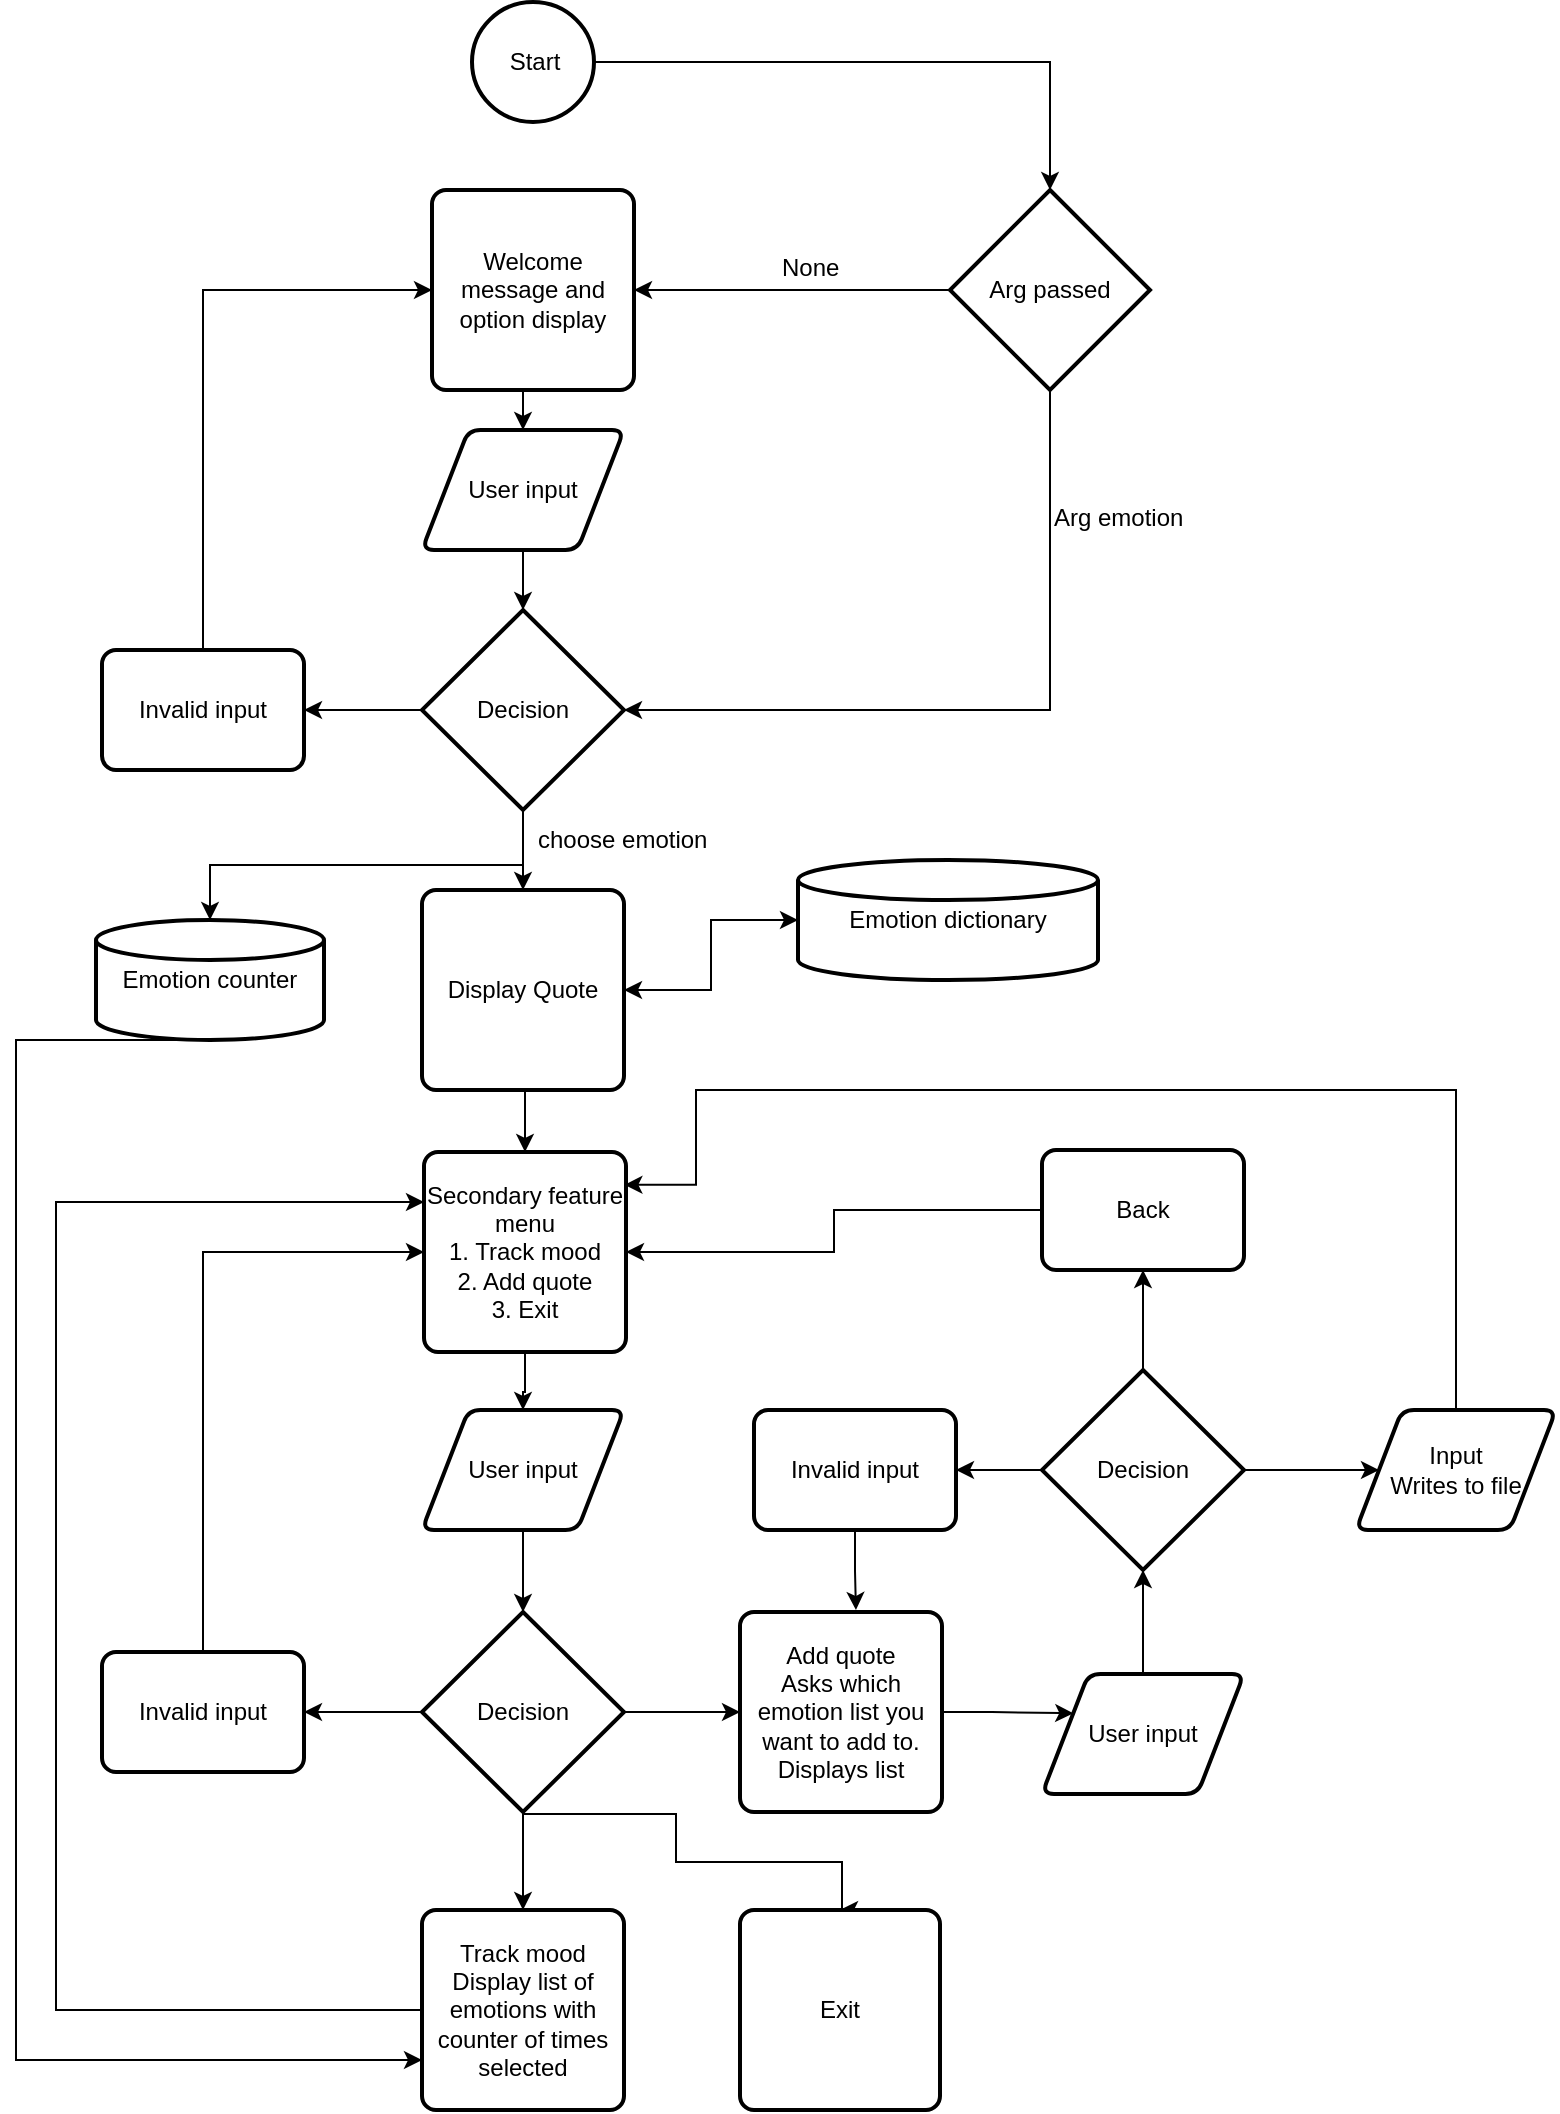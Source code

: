 <mxfile version="10.8.1" type="device"><diagram id="h89-vANVMPx1bfLBEafN" name="Page-1"><mxGraphModel dx="1426" dy="634" grid="1" gridSize="10" guides="1" tooltips="1" connect="1" arrows="1" fold="1" page="1" pageScale="1" pageWidth="850" pageHeight="1100" math="0" shadow="0"><root><mxCell id="0"/><mxCell id="1" parent="0"/><mxCell id="ApDJKCCjEXPtYTTAD5XJ-69" style="edgeStyle=orthogonalEdgeStyle;rounded=0;orthogonalLoop=1;jettySize=auto;html=1;exitX=1;exitY=0.5;exitDx=0;exitDy=0;exitPerimeter=0;entryX=0.5;entryY=0;entryDx=0;entryDy=0;entryPerimeter=0;" edge="1" parent="1" source="ApDJKCCjEXPtYTTAD5XJ-1" target="ApDJKCCjEXPtYTTAD5XJ-68"><mxGeometry relative="1" as="geometry"/></mxCell><mxCell id="ApDJKCCjEXPtYTTAD5XJ-1" value="Start" style="verticalLabelPosition=middle;verticalAlign=middle;html=1;strokeWidth=2;shape=mxgraph.flowchart.on-page_reference;labelPosition=center;align=center;" vertex="1" parent="1"><mxGeometry x="258" y="16" width="61" height="60" as="geometry"/></mxCell><mxCell id="ApDJKCCjEXPtYTTAD5XJ-10" style="edgeStyle=orthogonalEdgeStyle;rounded=0;orthogonalLoop=1;jettySize=auto;html=1;exitX=0.5;exitY=1;exitDx=0;exitDy=0;entryX=0.5;entryY=0;entryDx=0;entryDy=0;" edge="1" parent="1" source="ApDJKCCjEXPtYTTAD5XJ-6" target="ApDJKCCjEXPtYTTAD5XJ-8"><mxGeometry relative="1" as="geometry"/></mxCell><mxCell id="ApDJKCCjEXPtYTTAD5XJ-6" value="Welcome message and option display" style="rounded=1;whiteSpace=wrap;html=1;absoluteArcSize=1;arcSize=14;strokeWidth=2;" vertex="1" parent="1"><mxGeometry x="238" y="110" width="101" height="100" as="geometry"/></mxCell><mxCell id="ApDJKCCjEXPtYTTAD5XJ-22" style="edgeStyle=orthogonalEdgeStyle;rounded=0;orthogonalLoop=1;jettySize=auto;html=1;exitX=0.5;exitY=1;exitDx=0;exitDy=0;" edge="1" parent="1" source="ApDJKCCjEXPtYTTAD5XJ-8" target="ApDJKCCjEXPtYTTAD5XJ-18"><mxGeometry relative="1" as="geometry"/></mxCell><mxCell id="ApDJKCCjEXPtYTTAD5XJ-8" value="User input" style="verticalLabelPosition=middle;verticalAlign=middle;html=1;strokeWidth=2;shape=parallelogram;perimeter=parallelogramPerimeter;whiteSpace=wrap;rounded=1;arcSize=12;size=0.23;labelPosition=center;align=center;" vertex="1" parent="1"><mxGeometry x="233" y="230" width="101" height="60" as="geometry"/></mxCell><mxCell id="ApDJKCCjEXPtYTTAD5XJ-13" style="edgeStyle=orthogonalEdgeStyle;rounded=0;orthogonalLoop=1;jettySize=auto;html=1;exitX=0.5;exitY=0;exitDx=0;exitDy=0;entryX=0;entryY=0.5;entryDx=0;entryDy=0;" edge="1" parent="1" source="ApDJKCCjEXPtYTTAD5XJ-12" target="ApDJKCCjEXPtYTTAD5XJ-6"><mxGeometry relative="1" as="geometry"/></mxCell><mxCell id="ApDJKCCjEXPtYTTAD5XJ-12" value="Invalid input" style="rounded=1;whiteSpace=wrap;html=1;absoluteArcSize=1;arcSize=14;strokeWidth=2;" vertex="1" parent="1"><mxGeometry x="73" y="340" width="101" height="60" as="geometry"/></mxCell><mxCell id="ApDJKCCjEXPtYTTAD5XJ-25" style="edgeStyle=orthogonalEdgeStyle;rounded=0;orthogonalLoop=1;jettySize=auto;html=1;exitX=1;exitY=0.5;exitDx=0;exitDy=0;entryX=0.5;entryY=0;entryDx=0;entryDy=0;" edge="1" parent="1" source="ApDJKCCjEXPtYTTAD5XJ-17" target="ApDJKCCjEXPtYTTAD5XJ-24"><mxGeometry relative="1" as="geometry"/></mxCell><mxCell id="ApDJKCCjEXPtYTTAD5XJ-62" style="edgeStyle=orthogonalEdgeStyle;rounded=0;orthogonalLoop=1;jettySize=auto;html=1;exitX=0.5;exitY=0;exitDx=0;exitDy=0;entryX=0;entryY=0.5;entryDx=0;entryDy=0;entryPerimeter=0;" edge="1" parent="1" source="ApDJKCCjEXPtYTTAD5XJ-17" target="ApDJKCCjEXPtYTTAD5XJ-61"><mxGeometry relative="1" as="geometry"/></mxCell><mxCell id="ApDJKCCjEXPtYTTAD5XJ-17" value="Display Quote" style="rounded=1;whiteSpace=wrap;html=1;absoluteArcSize=1;arcSize=14;strokeWidth=2;direction=south;" vertex="1" parent="1"><mxGeometry x="233" y="460" width="101" height="100" as="geometry"/></mxCell><mxCell id="ApDJKCCjEXPtYTTAD5XJ-21" style="edgeStyle=orthogonalEdgeStyle;rounded=0;orthogonalLoop=1;jettySize=auto;html=1;exitX=0.5;exitY=1;exitDx=0;exitDy=0;exitPerimeter=0;entryX=0;entryY=0.5;entryDx=0;entryDy=0;" edge="1" parent="1" source="ApDJKCCjEXPtYTTAD5XJ-18" target="ApDJKCCjEXPtYTTAD5XJ-17"><mxGeometry relative="1" as="geometry"/></mxCell><mxCell id="ApDJKCCjEXPtYTTAD5XJ-23" style="edgeStyle=orthogonalEdgeStyle;rounded=0;orthogonalLoop=1;jettySize=auto;html=1;exitX=0;exitY=0.5;exitDx=0;exitDy=0;exitPerimeter=0;entryX=1;entryY=0.5;entryDx=0;entryDy=0;" edge="1" parent="1" source="ApDJKCCjEXPtYTTAD5XJ-18" target="ApDJKCCjEXPtYTTAD5XJ-12"><mxGeometry relative="1" as="geometry"/></mxCell><mxCell id="ApDJKCCjEXPtYTTAD5XJ-66" style="edgeStyle=orthogonalEdgeStyle;rounded=0;orthogonalLoop=1;jettySize=auto;html=1;exitX=0.5;exitY=1;exitDx=0;exitDy=0;exitPerimeter=0;entryX=0.5;entryY=0;entryDx=0;entryDy=0;entryPerimeter=0;" edge="1" parent="1" source="ApDJKCCjEXPtYTTAD5XJ-18" target="ApDJKCCjEXPtYTTAD5XJ-64"><mxGeometry relative="1" as="geometry"/></mxCell><mxCell id="ApDJKCCjEXPtYTTAD5XJ-18" value="Decision" style="strokeWidth=2;html=1;shape=mxgraph.flowchart.decision;whiteSpace=wrap;" vertex="1" parent="1"><mxGeometry x="233" y="320" width="101" height="100" as="geometry"/></mxCell><mxCell id="ApDJKCCjEXPtYTTAD5XJ-28" style="edgeStyle=orthogonalEdgeStyle;rounded=0;orthogonalLoop=1;jettySize=auto;html=1;exitX=0.5;exitY=1;exitDx=0;exitDy=0;" edge="1" parent="1" source="ApDJKCCjEXPtYTTAD5XJ-24" target="ApDJKCCjEXPtYTTAD5XJ-26"><mxGeometry relative="1" as="geometry"/></mxCell><mxCell id="ApDJKCCjEXPtYTTAD5XJ-24" value="Secondary feature menu&lt;br&gt;1. Track mood&lt;br&gt;2. Add quote&lt;br&gt;3. Exit&lt;br&gt;" style="rounded=1;whiteSpace=wrap;html=1;absoluteArcSize=1;arcSize=14;strokeWidth=2;" vertex="1" parent="1"><mxGeometry x="234" y="591" width="101" height="100" as="geometry"/></mxCell><mxCell id="ApDJKCCjEXPtYTTAD5XJ-29" style="edgeStyle=orthogonalEdgeStyle;rounded=0;orthogonalLoop=1;jettySize=auto;html=1;exitX=0.5;exitY=1;exitDx=0;exitDy=0;" edge="1" parent="1" source="ApDJKCCjEXPtYTTAD5XJ-26" target="ApDJKCCjEXPtYTTAD5XJ-27"><mxGeometry relative="1" as="geometry"/></mxCell><mxCell id="ApDJKCCjEXPtYTTAD5XJ-26" value="User input" style="verticalLabelPosition=middle;verticalAlign=middle;html=1;strokeWidth=2;shape=parallelogram;perimeter=parallelogramPerimeter;whiteSpace=wrap;rounded=1;arcSize=12;size=0.23;labelPosition=center;align=center;" vertex="1" parent="1"><mxGeometry x="233" y="720" width="101" height="60" as="geometry"/></mxCell><mxCell id="ApDJKCCjEXPtYTTAD5XJ-31" style="edgeStyle=orthogonalEdgeStyle;rounded=0;orthogonalLoop=1;jettySize=auto;html=1;exitX=0;exitY=0.5;exitDx=0;exitDy=0;exitPerimeter=0;" edge="1" parent="1" source="ApDJKCCjEXPtYTTAD5XJ-27" target="ApDJKCCjEXPtYTTAD5XJ-30"><mxGeometry relative="1" as="geometry"/></mxCell><mxCell id="ApDJKCCjEXPtYTTAD5XJ-34" style="edgeStyle=orthogonalEdgeStyle;rounded=0;orthogonalLoop=1;jettySize=auto;html=1;exitX=0.5;exitY=1;exitDx=0;exitDy=0;exitPerimeter=0;entryX=0.5;entryY=0;entryDx=0;entryDy=0;" edge="1" parent="1" source="ApDJKCCjEXPtYTTAD5XJ-27" target="ApDJKCCjEXPtYTTAD5XJ-33"><mxGeometry relative="1" as="geometry"/></mxCell><mxCell id="ApDJKCCjEXPtYTTAD5XJ-36" style="edgeStyle=orthogonalEdgeStyle;rounded=0;orthogonalLoop=1;jettySize=auto;html=1;exitX=1;exitY=0.5;exitDx=0;exitDy=0;exitPerimeter=0;entryX=0;entryY=0.5;entryDx=0;entryDy=0;" edge="1" parent="1" source="ApDJKCCjEXPtYTTAD5XJ-27" target="ApDJKCCjEXPtYTTAD5XJ-35"><mxGeometry relative="1" as="geometry"/></mxCell><mxCell id="ApDJKCCjEXPtYTTAD5XJ-59" style="edgeStyle=orthogonalEdgeStyle;rounded=0;orthogonalLoop=1;jettySize=auto;html=1;exitX=0.5;exitY=1;exitDx=0;exitDy=0;exitPerimeter=0;entryX=0.5;entryY=0;entryDx=0;entryDy=0;" edge="1" parent="1" source="ApDJKCCjEXPtYTTAD5XJ-27" target="ApDJKCCjEXPtYTTAD5XJ-53"><mxGeometry relative="1" as="geometry"><Array as="points"><mxPoint x="360" y="922"/><mxPoint x="360" y="946"/><mxPoint x="443" y="946"/></Array></mxGeometry></mxCell><mxCell id="ApDJKCCjEXPtYTTAD5XJ-27" value="Decision" style="strokeWidth=2;html=1;shape=mxgraph.flowchart.decision;whiteSpace=wrap;" vertex="1" parent="1"><mxGeometry x="233" y="821" width="101" height="100" as="geometry"/></mxCell><mxCell id="ApDJKCCjEXPtYTTAD5XJ-32" style="edgeStyle=orthogonalEdgeStyle;rounded=0;orthogonalLoop=1;jettySize=auto;html=1;exitX=0.5;exitY=0;exitDx=0;exitDy=0;entryX=0;entryY=0.5;entryDx=0;entryDy=0;" edge="1" parent="1" source="ApDJKCCjEXPtYTTAD5XJ-30" target="ApDJKCCjEXPtYTTAD5XJ-24"><mxGeometry relative="1" as="geometry"/></mxCell><mxCell id="ApDJKCCjEXPtYTTAD5XJ-30" value="Invalid input" style="rounded=1;whiteSpace=wrap;html=1;absoluteArcSize=1;arcSize=14;strokeWidth=2;" vertex="1" parent="1"><mxGeometry x="73" y="841" width="101" height="60" as="geometry"/></mxCell><mxCell id="ApDJKCCjEXPtYTTAD5XJ-51" style="edgeStyle=orthogonalEdgeStyle;rounded=0;orthogonalLoop=1;jettySize=auto;html=1;exitX=0;exitY=0.5;exitDx=0;exitDy=0;entryX=0;entryY=0.25;entryDx=0;entryDy=0;" edge="1" parent="1" source="ApDJKCCjEXPtYTTAD5XJ-33" target="ApDJKCCjEXPtYTTAD5XJ-24"><mxGeometry relative="1" as="geometry"><Array as="points"><mxPoint x="50" y="1020"/><mxPoint x="50" y="616"/></Array></mxGeometry></mxCell><mxCell id="ApDJKCCjEXPtYTTAD5XJ-33" value="Track mood&lt;br&gt;Display list of emotions with counter of times selected&lt;br&gt;" style="rounded=1;whiteSpace=wrap;html=1;absoluteArcSize=1;arcSize=14;strokeWidth=2;" vertex="1" parent="1"><mxGeometry x="233" y="970" width="101" height="100" as="geometry"/></mxCell><mxCell id="ApDJKCCjEXPtYTTAD5XJ-41" style="edgeStyle=orthogonalEdgeStyle;rounded=0;orthogonalLoop=1;jettySize=auto;html=1;exitX=1;exitY=0.5;exitDx=0;exitDy=0;entryX=0;entryY=0.25;entryDx=0;entryDy=0;" edge="1" parent="1" source="ApDJKCCjEXPtYTTAD5XJ-35" target="ApDJKCCjEXPtYTTAD5XJ-37"><mxGeometry relative="1" as="geometry"/></mxCell><mxCell id="ApDJKCCjEXPtYTTAD5XJ-35" value="Add quote&lt;br&gt;Asks which emotion list you want to add to. Displays list&lt;br&gt;" style="rounded=1;whiteSpace=wrap;html=1;absoluteArcSize=1;arcSize=14;strokeWidth=2;" vertex="1" parent="1"><mxGeometry x="392" y="821" width="101" height="100" as="geometry"/></mxCell><mxCell id="ApDJKCCjEXPtYTTAD5XJ-42" style="edgeStyle=orthogonalEdgeStyle;rounded=0;orthogonalLoop=1;jettySize=auto;html=1;exitX=0.5;exitY=0;exitDx=0;exitDy=0;entryX=0.5;entryY=1;entryDx=0;entryDy=0;entryPerimeter=0;" edge="1" parent="1" source="ApDJKCCjEXPtYTTAD5XJ-37" target="ApDJKCCjEXPtYTTAD5XJ-38"><mxGeometry relative="1" as="geometry"/></mxCell><mxCell id="ApDJKCCjEXPtYTTAD5XJ-37" value="User input" style="verticalLabelPosition=middle;verticalAlign=middle;html=1;strokeWidth=2;shape=parallelogram;perimeter=parallelogramPerimeter;whiteSpace=wrap;rounded=1;arcSize=12;size=0.23;labelPosition=center;align=center;" vertex="1" parent="1"><mxGeometry x="543" y="852" width="101" height="60" as="geometry"/></mxCell><mxCell id="ApDJKCCjEXPtYTTAD5XJ-43" style="edgeStyle=orthogonalEdgeStyle;rounded=0;orthogonalLoop=1;jettySize=auto;html=1;exitX=0;exitY=0.5;exitDx=0;exitDy=0;exitPerimeter=0;entryX=1;entryY=0.5;entryDx=0;entryDy=0;" edge="1" parent="1" source="ApDJKCCjEXPtYTTAD5XJ-38" target="ApDJKCCjEXPtYTTAD5XJ-39"><mxGeometry relative="1" as="geometry"/></mxCell><mxCell id="ApDJKCCjEXPtYTTAD5XJ-47" style="edgeStyle=orthogonalEdgeStyle;rounded=0;orthogonalLoop=1;jettySize=auto;html=1;exitX=0.5;exitY=0;exitDx=0;exitDy=0;exitPerimeter=0;" edge="1" parent="1" source="ApDJKCCjEXPtYTTAD5XJ-38" target="ApDJKCCjEXPtYTTAD5XJ-45"><mxGeometry relative="1" as="geometry"/></mxCell><mxCell id="ApDJKCCjEXPtYTTAD5XJ-49" style="edgeStyle=orthogonalEdgeStyle;rounded=0;orthogonalLoop=1;jettySize=auto;html=1;exitX=1;exitY=0.5;exitDx=0;exitDy=0;exitPerimeter=0;entryX=0;entryY=0.5;entryDx=0;entryDy=0;" edge="1" parent="1" source="ApDJKCCjEXPtYTTAD5XJ-38" target="ApDJKCCjEXPtYTTAD5XJ-54"><mxGeometry relative="1" as="geometry"><mxPoint x="699.857" y="750.286" as="targetPoint"/></mxGeometry></mxCell><mxCell id="ApDJKCCjEXPtYTTAD5XJ-38" value="Decision" style="strokeWidth=2;html=1;shape=mxgraph.flowchart.decision;whiteSpace=wrap;" vertex="1" parent="1"><mxGeometry x="543" y="700" width="101" height="100" as="geometry"/></mxCell><mxCell id="ApDJKCCjEXPtYTTAD5XJ-44" style="edgeStyle=orthogonalEdgeStyle;rounded=0;orthogonalLoop=1;jettySize=auto;html=1;exitX=0.5;exitY=1;exitDx=0;exitDy=0;entryX=0.574;entryY=-0.01;entryDx=0;entryDy=0;entryPerimeter=0;" edge="1" parent="1" source="ApDJKCCjEXPtYTTAD5XJ-39" target="ApDJKCCjEXPtYTTAD5XJ-35"><mxGeometry relative="1" as="geometry"/></mxCell><mxCell id="ApDJKCCjEXPtYTTAD5XJ-39" value="Invalid input" style="rounded=1;whiteSpace=wrap;html=1;absoluteArcSize=1;arcSize=14;strokeWidth=2;" vertex="1" parent="1"><mxGeometry x="399" y="720" width="101" height="60" as="geometry"/></mxCell><mxCell id="ApDJKCCjEXPtYTTAD5XJ-46" style="edgeStyle=orthogonalEdgeStyle;rounded=0;orthogonalLoop=1;jettySize=auto;html=1;exitX=0;exitY=0.5;exitDx=0;exitDy=0;" edge="1" parent="1" source="ApDJKCCjEXPtYTTAD5XJ-45" target="ApDJKCCjEXPtYTTAD5XJ-24"><mxGeometry relative="1" as="geometry"/></mxCell><mxCell id="ApDJKCCjEXPtYTTAD5XJ-45" value="Back&lt;br&gt;" style="rounded=1;whiteSpace=wrap;html=1;absoluteArcSize=1;arcSize=14;strokeWidth=2;" vertex="1" parent="1"><mxGeometry x="543" y="590" width="101" height="60" as="geometry"/></mxCell><mxCell id="ApDJKCCjEXPtYTTAD5XJ-53" value="Exit&lt;br&gt;" style="rounded=1;whiteSpace=wrap;html=1;absoluteArcSize=1;arcSize=14;strokeWidth=2;" vertex="1" parent="1"><mxGeometry x="392" y="970" width="100" height="100" as="geometry"/></mxCell><mxCell id="ApDJKCCjEXPtYTTAD5XJ-58" style="edgeStyle=orthogonalEdgeStyle;rounded=0;orthogonalLoop=1;jettySize=auto;html=1;exitX=0.5;exitY=0;exitDx=0;exitDy=0;entryX=0.992;entryY=0.164;entryDx=0;entryDy=0;entryPerimeter=0;" edge="1" parent="1" source="ApDJKCCjEXPtYTTAD5XJ-54" target="ApDJKCCjEXPtYTTAD5XJ-24"><mxGeometry relative="1" as="geometry"><Array as="points"><mxPoint x="750" y="560"/><mxPoint x="370" y="560"/><mxPoint x="370" y="607"/></Array></mxGeometry></mxCell><mxCell id="ApDJKCCjEXPtYTTAD5XJ-54" value="Input&lt;br&gt;&lt;span&gt;Writes to file&lt;/span&gt;" style="verticalLabelPosition=middle;verticalAlign=middle;html=1;strokeWidth=2;shape=parallelogram;perimeter=parallelogramPerimeter;whiteSpace=wrap;rounded=1;arcSize=12;size=0.23;labelPosition=center;align=center;" vertex="1" parent="1"><mxGeometry x="700" y="720" width="100" height="60" as="geometry"/></mxCell><mxCell id="ApDJKCCjEXPtYTTAD5XJ-60" value="choose emotion" style="text;html=1;resizable=0;points=[];autosize=1;align=left;verticalAlign=top;spacingTop=-4;" vertex="1" parent="1"><mxGeometry x="289" y="425" width="100" height="20" as="geometry"/></mxCell><mxCell id="ApDJKCCjEXPtYTTAD5XJ-63" style="edgeStyle=orthogonalEdgeStyle;rounded=0;orthogonalLoop=1;jettySize=auto;html=1;exitX=0;exitY=0.5;exitDx=0;exitDy=0;exitPerimeter=0;entryX=0.5;entryY=0;entryDx=0;entryDy=0;" edge="1" parent="1" source="ApDJKCCjEXPtYTTAD5XJ-61" target="ApDJKCCjEXPtYTTAD5XJ-17"><mxGeometry relative="1" as="geometry"/></mxCell><mxCell id="ApDJKCCjEXPtYTTAD5XJ-61" value="Emotion dictionary" style="strokeWidth=2;html=1;shape=mxgraph.flowchart.database;whiteSpace=wrap;" vertex="1" parent="1"><mxGeometry x="421" y="445" width="150" height="60" as="geometry"/></mxCell><mxCell id="ApDJKCCjEXPtYTTAD5XJ-67" style="edgeStyle=orthogonalEdgeStyle;rounded=0;orthogonalLoop=1;jettySize=auto;html=1;exitX=0.5;exitY=1;exitDx=0;exitDy=0;exitPerimeter=0;entryX=0;entryY=0.75;entryDx=0;entryDy=0;" edge="1" parent="1" source="ApDJKCCjEXPtYTTAD5XJ-64" target="ApDJKCCjEXPtYTTAD5XJ-33"><mxGeometry relative="1" as="geometry"><Array as="points"><mxPoint x="30" y="535"/><mxPoint x="30" y="1045"/></Array></mxGeometry></mxCell><mxCell id="ApDJKCCjEXPtYTTAD5XJ-64" value="Emotion counter" style="strokeWidth=2;html=1;shape=mxgraph.flowchart.database;whiteSpace=wrap;" vertex="1" parent="1"><mxGeometry x="70" y="475" width="114" height="60" as="geometry"/></mxCell><mxCell id="ApDJKCCjEXPtYTTAD5XJ-70" style="edgeStyle=orthogonalEdgeStyle;rounded=0;orthogonalLoop=1;jettySize=auto;html=1;exitX=0;exitY=0.5;exitDx=0;exitDy=0;exitPerimeter=0;entryX=1;entryY=0.5;entryDx=0;entryDy=0;" edge="1" parent="1" source="ApDJKCCjEXPtYTTAD5XJ-68" target="ApDJKCCjEXPtYTTAD5XJ-6"><mxGeometry relative="1" as="geometry"/></mxCell><mxCell id="ApDJKCCjEXPtYTTAD5XJ-71" style="edgeStyle=orthogonalEdgeStyle;rounded=0;orthogonalLoop=1;jettySize=auto;html=1;exitX=0.5;exitY=1;exitDx=0;exitDy=0;exitPerimeter=0;entryX=1;entryY=0.5;entryDx=0;entryDy=0;entryPerimeter=0;" edge="1" parent="1" source="ApDJKCCjEXPtYTTAD5XJ-68" target="ApDJKCCjEXPtYTTAD5XJ-18"><mxGeometry relative="1" as="geometry"/></mxCell><mxCell id="ApDJKCCjEXPtYTTAD5XJ-68" value="Arg passed" style="strokeWidth=2;html=1;shape=mxgraph.flowchart.decision;whiteSpace=wrap;" vertex="1" parent="1"><mxGeometry x="497" y="110" width="100" height="100" as="geometry"/></mxCell><mxCell id="ApDJKCCjEXPtYTTAD5XJ-72" value="None" style="text;html=1;resizable=0;points=[];autosize=1;align=left;verticalAlign=top;spacingTop=-4;" vertex="1" parent="1"><mxGeometry x="410.5" y="139" width="40" height="20" as="geometry"/></mxCell><mxCell id="ApDJKCCjEXPtYTTAD5XJ-73" value="Arg emotion" style="text;html=1;resizable=0;points=[];autosize=1;align=left;verticalAlign=top;spacingTop=-4;" vertex="1" parent="1"><mxGeometry x="547" y="264" width="80" height="20" as="geometry"/></mxCell></root></mxGraphModel></diagram></mxfile>